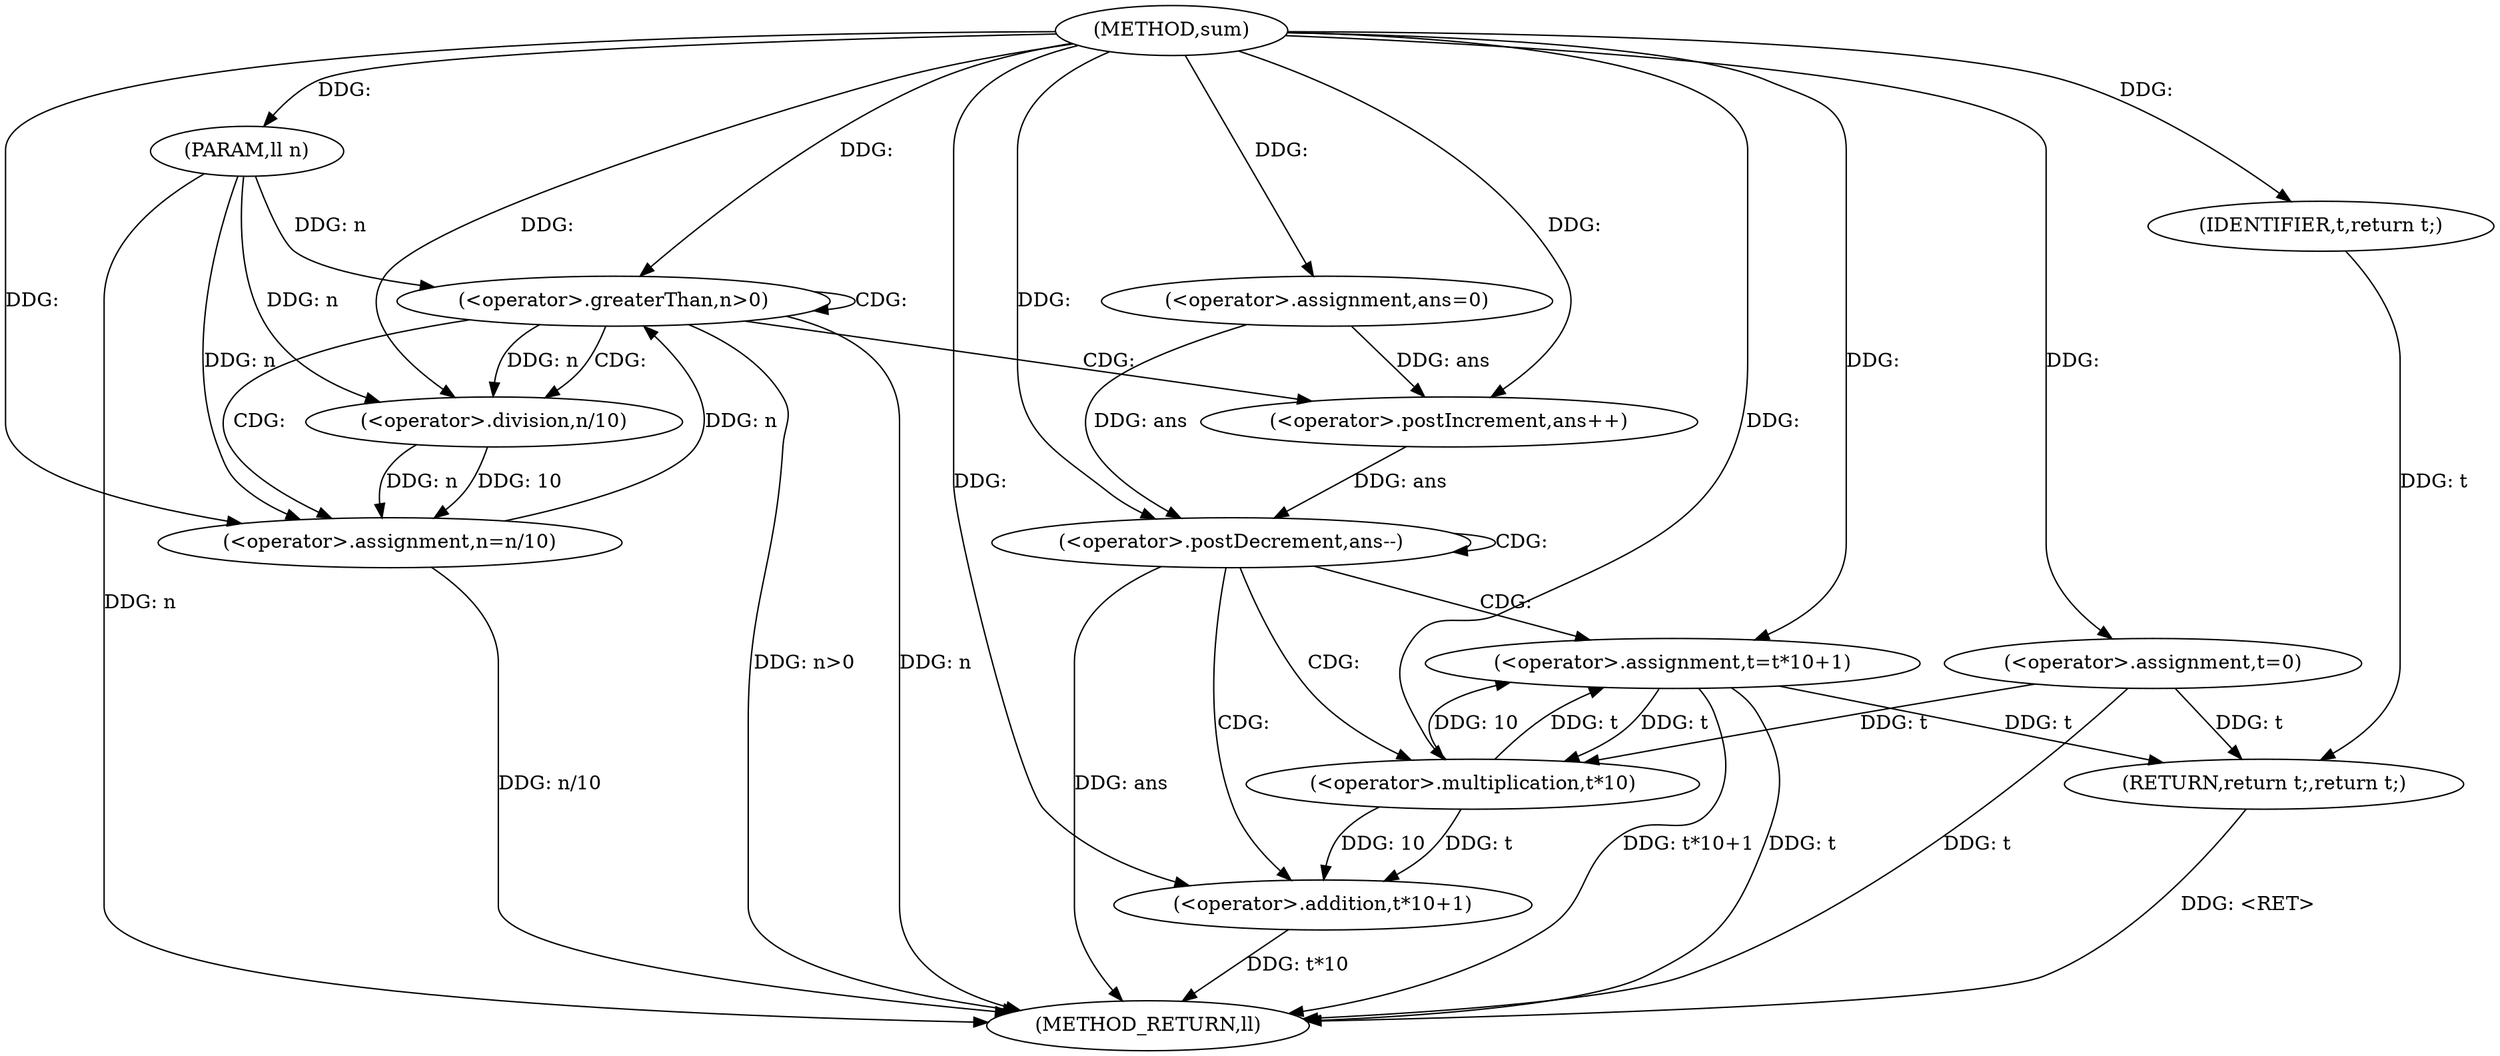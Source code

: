 digraph "sum" {  
"1000369" [label = "(METHOD,sum)" ]
"1000405" [label = "(METHOD_RETURN,ll)" ]
"1000370" [label = "(PARAM,ll n)" ]
"1000373" [label = "(<operator>.assignment,ans=0)" ]
"1000389" [label = "(<operator>.assignment,t=0)" ]
"1000403" [label = "(RETURN,return t;,return t;)" ]
"1000377" [label = "(<operator>.greaterThan,n>0)" ]
"1000393" [label = "(<operator>.postDecrement,ans--)" ]
"1000404" [label = "(IDENTIFIER,t,return t;)" ]
"1000381" [label = "(<operator>.postIncrement,ans++)" ]
"1000383" [label = "(<operator>.assignment,n=n/10)" ]
"1000396" [label = "(<operator>.assignment,t=t*10+1)" ]
"1000385" [label = "(<operator>.division,n/10)" ]
"1000398" [label = "(<operator>.addition,t*10+1)" ]
"1000399" [label = "(<operator>.multiplication,t*10)" ]
  "1000403" -> "1000405"  [ label = "DDG: <RET>"] 
  "1000370" -> "1000405"  [ label = "DDG: n"] 
  "1000377" -> "1000405"  [ label = "DDG: n"] 
  "1000377" -> "1000405"  [ label = "DDG: n>0"] 
  "1000389" -> "1000405"  [ label = "DDG: t"] 
  "1000393" -> "1000405"  [ label = "DDG: ans"] 
  "1000396" -> "1000405"  [ label = "DDG: t"] 
  "1000398" -> "1000405"  [ label = "DDG: t*10"] 
  "1000396" -> "1000405"  [ label = "DDG: t*10+1"] 
  "1000383" -> "1000405"  [ label = "DDG: n/10"] 
  "1000369" -> "1000370"  [ label = "DDG: "] 
  "1000369" -> "1000373"  [ label = "DDG: "] 
  "1000369" -> "1000389"  [ label = "DDG: "] 
  "1000404" -> "1000403"  [ label = "DDG: t"] 
  "1000389" -> "1000403"  [ label = "DDG: t"] 
  "1000396" -> "1000403"  [ label = "DDG: t"] 
  "1000369" -> "1000404"  [ label = "DDG: "] 
  "1000383" -> "1000377"  [ label = "DDG: n"] 
  "1000370" -> "1000377"  [ label = "DDG: n"] 
  "1000369" -> "1000377"  [ label = "DDG: "] 
  "1000385" -> "1000383"  [ label = "DDG: 10"] 
  "1000385" -> "1000383"  [ label = "DDG: n"] 
  "1000373" -> "1000393"  [ label = "DDG: ans"] 
  "1000381" -> "1000393"  [ label = "DDG: ans"] 
  "1000369" -> "1000393"  [ label = "DDG: "] 
  "1000399" -> "1000396"  [ label = "DDG: 10"] 
  "1000399" -> "1000396"  [ label = "DDG: t"] 
  "1000369" -> "1000396"  [ label = "DDG: "] 
  "1000373" -> "1000381"  [ label = "DDG: ans"] 
  "1000369" -> "1000381"  [ label = "DDG: "] 
  "1000370" -> "1000383"  [ label = "DDG: n"] 
  "1000369" -> "1000383"  [ label = "DDG: "] 
  "1000377" -> "1000385"  [ label = "DDG: n"] 
  "1000370" -> "1000385"  [ label = "DDG: n"] 
  "1000369" -> "1000385"  [ label = "DDG: "] 
  "1000399" -> "1000398"  [ label = "DDG: 10"] 
  "1000399" -> "1000398"  [ label = "DDG: t"] 
  "1000369" -> "1000398"  [ label = "DDG: "] 
  "1000389" -> "1000399"  [ label = "DDG: t"] 
  "1000396" -> "1000399"  [ label = "DDG: t"] 
  "1000369" -> "1000399"  [ label = "DDG: "] 
  "1000377" -> "1000377"  [ label = "CDG: "] 
  "1000377" -> "1000381"  [ label = "CDG: "] 
  "1000377" -> "1000383"  [ label = "CDG: "] 
  "1000377" -> "1000385"  [ label = "CDG: "] 
  "1000393" -> "1000396"  [ label = "CDG: "] 
  "1000393" -> "1000399"  [ label = "CDG: "] 
  "1000393" -> "1000398"  [ label = "CDG: "] 
  "1000393" -> "1000393"  [ label = "CDG: "] 
}
